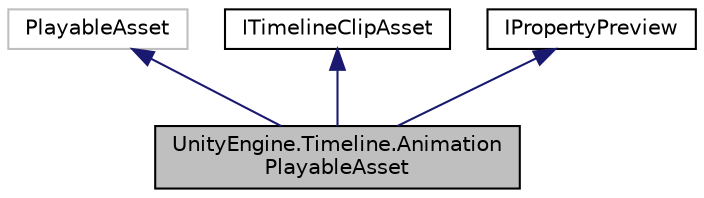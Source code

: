 digraph "UnityEngine.Timeline.AnimationPlayableAsset"
{
 // LATEX_PDF_SIZE
  edge [fontname="Helvetica",fontsize="10",labelfontname="Helvetica",labelfontsize="10"];
  node [fontname="Helvetica",fontsize="10",shape=record];
  Node1 [label="UnityEngine.Timeline.Animation\lPlayableAsset",height=0.2,width=0.4,color="black", fillcolor="grey75", style="filled", fontcolor="black",tooltip="A Playable Asset that represents a single AnimationClip clip."];
  Node2 -> Node1 [dir="back",color="midnightblue",fontsize="10",style="solid",fontname="Helvetica"];
  Node2 [label="PlayableAsset",height=0.2,width=0.4,color="grey75", fillcolor="white", style="filled",tooltip=" "];
  Node3 -> Node1 [dir="back",color="midnightblue",fontsize="10",style="solid",fontname="Helvetica"];
  Node3 [label="ITimelineClipAsset",height=0.2,width=0.4,color="black", fillcolor="white", style="filled",URL="$interface_unity_engine_1_1_timeline_1_1_i_timeline_clip_asset.html",tooltip="Implement this interface to support advanced features of timeline clips."];
  Node4 -> Node1 [dir="back",color="midnightblue",fontsize="10",style="solid",fontname="Helvetica"];
  Node4 [label="IPropertyPreview",height=0.2,width=0.4,color="black", fillcolor="white", style="filled",URL="$interface_unity_engine_1_1_timeline_1_1_i_property_preview.html",tooltip="Implement this interface in a PlayableAsset to specify which properties will be modified when Timelin..."];
}
